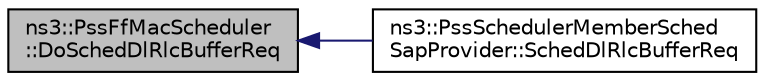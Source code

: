 digraph "ns3::PssFfMacScheduler::DoSchedDlRlcBufferReq"
{
  edge [fontname="Helvetica",fontsize="10",labelfontname="Helvetica",labelfontsize="10"];
  node [fontname="Helvetica",fontsize="10",shape=record];
  rankdir="LR";
  Node1 [label="ns3::PssFfMacScheduler\l::DoSchedDlRlcBufferReq",height=0.2,width=0.4,color="black", fillcolor="grey75", style="filled", fontcolor="black"];
  Node1 -> Node2 [dir="back",color="midnightblue",fontsize="10",style="solid"];
  Node2 [label="ns3::PssSchedulerMemberSched\lSapProvider::SchedDlRlcBufferReq",height=0.2,width=0.4,color="black", fillcolor="white", style="filled",URL="$d5/dc4/classns3_1_1PssSchedulerMemberSchedSapProvider.html#a0082c7dd8144e8f59d041fb3049c5f8b"];
}
